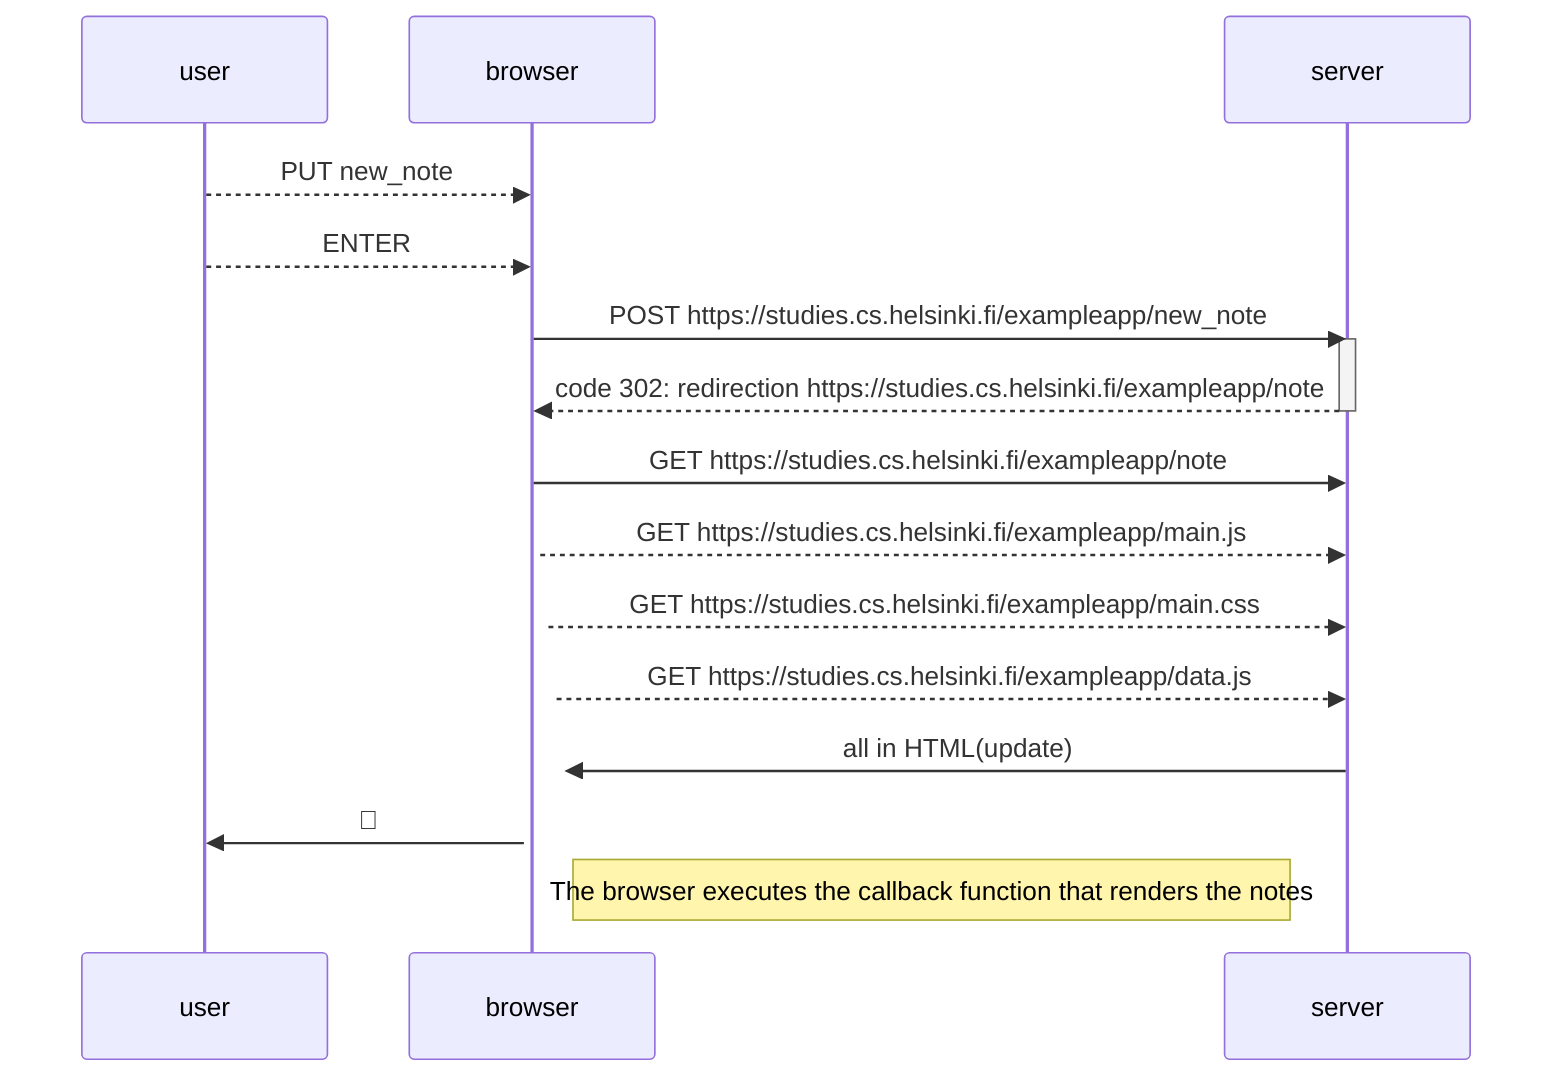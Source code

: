 sequenceDiagram
    participant user
    participant browser
    participant server
    user-->>browser:PUT new_note
    user-->>browser: ENTER
    browser->>server: POST https://studies.cs.helsinki.fi/exampleapp/new_note
    activate server
    server-->>browser: code 302: redirection  https://studies.cs.helsinki.fi/exampleapp/note
    deactivate server
    browser->>server: GET  https://studies.cs.helsinki.fi/exampleapp/note
    activate browser
    browser-->>server: GET  https://studies.cs.helsinki.fi/exampleapp/main.js
    activate browser
    browser-->>server: GET  https://studies.cs.helsinki.fi/exampleapp/main.css
    activate browser
    browser-->>server: GET  https://studies.cs.helsinki.fi/exampleapp/data.js
    activate browser
    server->>browser: all in HTML(update)
    browser->>user: 👀




    Note right of browser: The browser executes the callback function that renders the notes